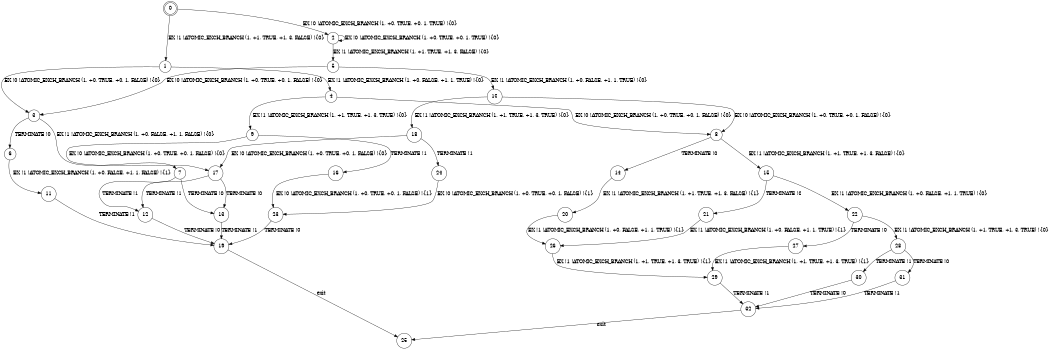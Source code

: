 digraph BCG {
size = "7, 10.5";
center = TRUE;
node [shape = circle];
0 [peripheries = 2];
0 -> 1 [label = "EX !1 !ATOMIC_EXCH_BRANCH (1, +1, TRUE, +1, 3, FALSE) !{0}"];
0 -> 2 [label = "EX !0 !ATOMIC_EXCH_BRANCH (1, +0, TRUE, +0, 1, TRUE) !{0}"];
1 -> 3 [label = "EX !0 !ATOMIC_EXCH_BRANCH (1, +0, TRUE, +0, 1, FALSE) !{0}"];
1 -> 4 [label = "EX !1 !ATOMIC_EXCH_BRANCH (1, +0, FALSE, +1, 1, TRUE) !{0}"];
2 -> 5 [label = "EX !1 !ATOMIC_EXCH_BRANCH (1, +1, TRUE, +1, 3, FALSE) !{0}"];
2 -> 2 [label = "EX !0 !ATOMIC_EXCH_BRANCH (1, +0, TRUE, +0, 1, TRUE) !{0}"];
3 -> 6 [label = "TERMINATE !0"];
3 -> 7 [label = "EX !1 !ATOMIC_EXCH_BRANCH (1, +0, FALSE, +1, 1, FALSE) !{0}"];
4 -> 8 [label = "EX !0 !ATOMIC_EXCH_BRANCH (1, +0, TRUE, +0, 1, FALSE) !{0}"];
4 -> 9 [label = "EX !1 !ATOMIC_EXCH_BRANCH (1, +1, TRUE, +1, 3, TRUE) !{0}"];
5 -> 10 [label = "EX !1 !ATOMIC_EXCH_BRANCH (1, +0, FALSE, +1, 1, TRUE) !{0}"];
5 -> 3 [label = "EX !0 !ATOMIC_EXCH_BRANCH (1, +0, TRUE, +0, 1, FALSE) !{0}"];
6 -> 11 [label = "EX !1 !ATOMIC_EXCH_BRANCH (1, +0, FALSE, +1, 1, FALSE) !{1}"];
7 -> 12 [label = "TERMINATE !1"];
7 -> 13 [label = "TERMINATE !0"];
8 -> 14 [label = "TERMINATE !0"];
8 -> 15 [label = "EX !1 !ATOMIC_EXCH_BRANCH (1, +1, TRUE, +1, 3, FALSE) !{0}"];
9 -> 16 [label = "TERMINATE !1"];
9 -> 17 [label = "EX !0 !ATOMIC_EXCH_BRANCH (1, +0, TRUE, +0, 1, FALSE) !{0}"];
10 -> 18 [label = "EX !1 !ATOMIC_EXCH_BRANCH (1, +1, TRUE, +1, 3, TRUE) !{0}"];
10 -> 8 [label = "EX !0 !ATOMIC_EXCH_BRANCH (1, +0, TRUE, +0, 1, FALSE) !{0}"];
11 -> 19 [label = "TERMINATE !1"];
12 -> 19 [label = "TERMINATE !0"];
13 -> 19 [label = "TERMINATE !1"];
14 -> 20 [label = "EX !1 !ATOMIC_EXCH_BRANCH (1, +1, TRUE, +1, 3, FALSE) !{1}"];
15 -> 21 [label = "TERMINATE !0"];
15 -> 22 [label = "EX !1 !ATOMIC_EXCH_BRANCH (1, +0, FALSE, +1, 1, TRUE) !{0}"];
16 -> 23 [label = "EX !0 !ATOMIC_EXCH_BRANCH (1, +0, TRUE, +0, 1, FALSE) !{1}"];
17 -> 12 [label = "TERMINATE !1"];
17 -> 13 [label = "TERMINATE !0"];
18 -> 24 [label = "TERMINATE !1"];
18 -> 17 [label = "EX !0 !ATOMIC_EXCH_BRANCH (1, +0, TRUE, +0, 1, FALSE) !{0}"];
19 -> 25 [label = "exit"];
20 -> 26 [label = "EX !1 !ATOMIC_EXCH_BRANCH (1, +0, FALSE, +1, 1, TRUE) !{1}"];
21 -> 26 [label = "EX !1 !ATOMIC_EXCH_BRANCH (1, +0, FALSE, +1, 1, TRUE) !{1}"];
22 -> 27 [label = "TERMINATE !0"];
22 -> 28 [label = "EX !1 !ATOMIC_EXCH_BRANCH (1, +1, TRUE, +1, 3, TRUE) !{0}"];
23 -> 19 [label = "TERMINATE !0"];
24 -> 23 [label = "EX !0 !ATOMIC_EXCH_BRANCH (1, +0, TRUE, +0, 1, FALSE) !{1}"];
26 -> 29 [label = "EX !1 !ATOMIC_EXCH_BRANCH (1, +1, TRUE, +1, 3, TRUE) !{1}"];
27 -> 29 [label = "EX !1 !ATOMIC_EXCH_BRANCH (1, +1, TRUE, +1, 3, TRUE) !{1}"];
28 -> 30 [label = "TERMINATE !1"];
28 -> 31 [label = "TERMINATE !0"];
29 -> 32 [label = "TERMINATE !1"];
30 -> 32 [label = "TERMINATE !0"];
31 -> 32 [label = "TERMINATE !1"];
32 -> 25 [label = "exit"];
}
